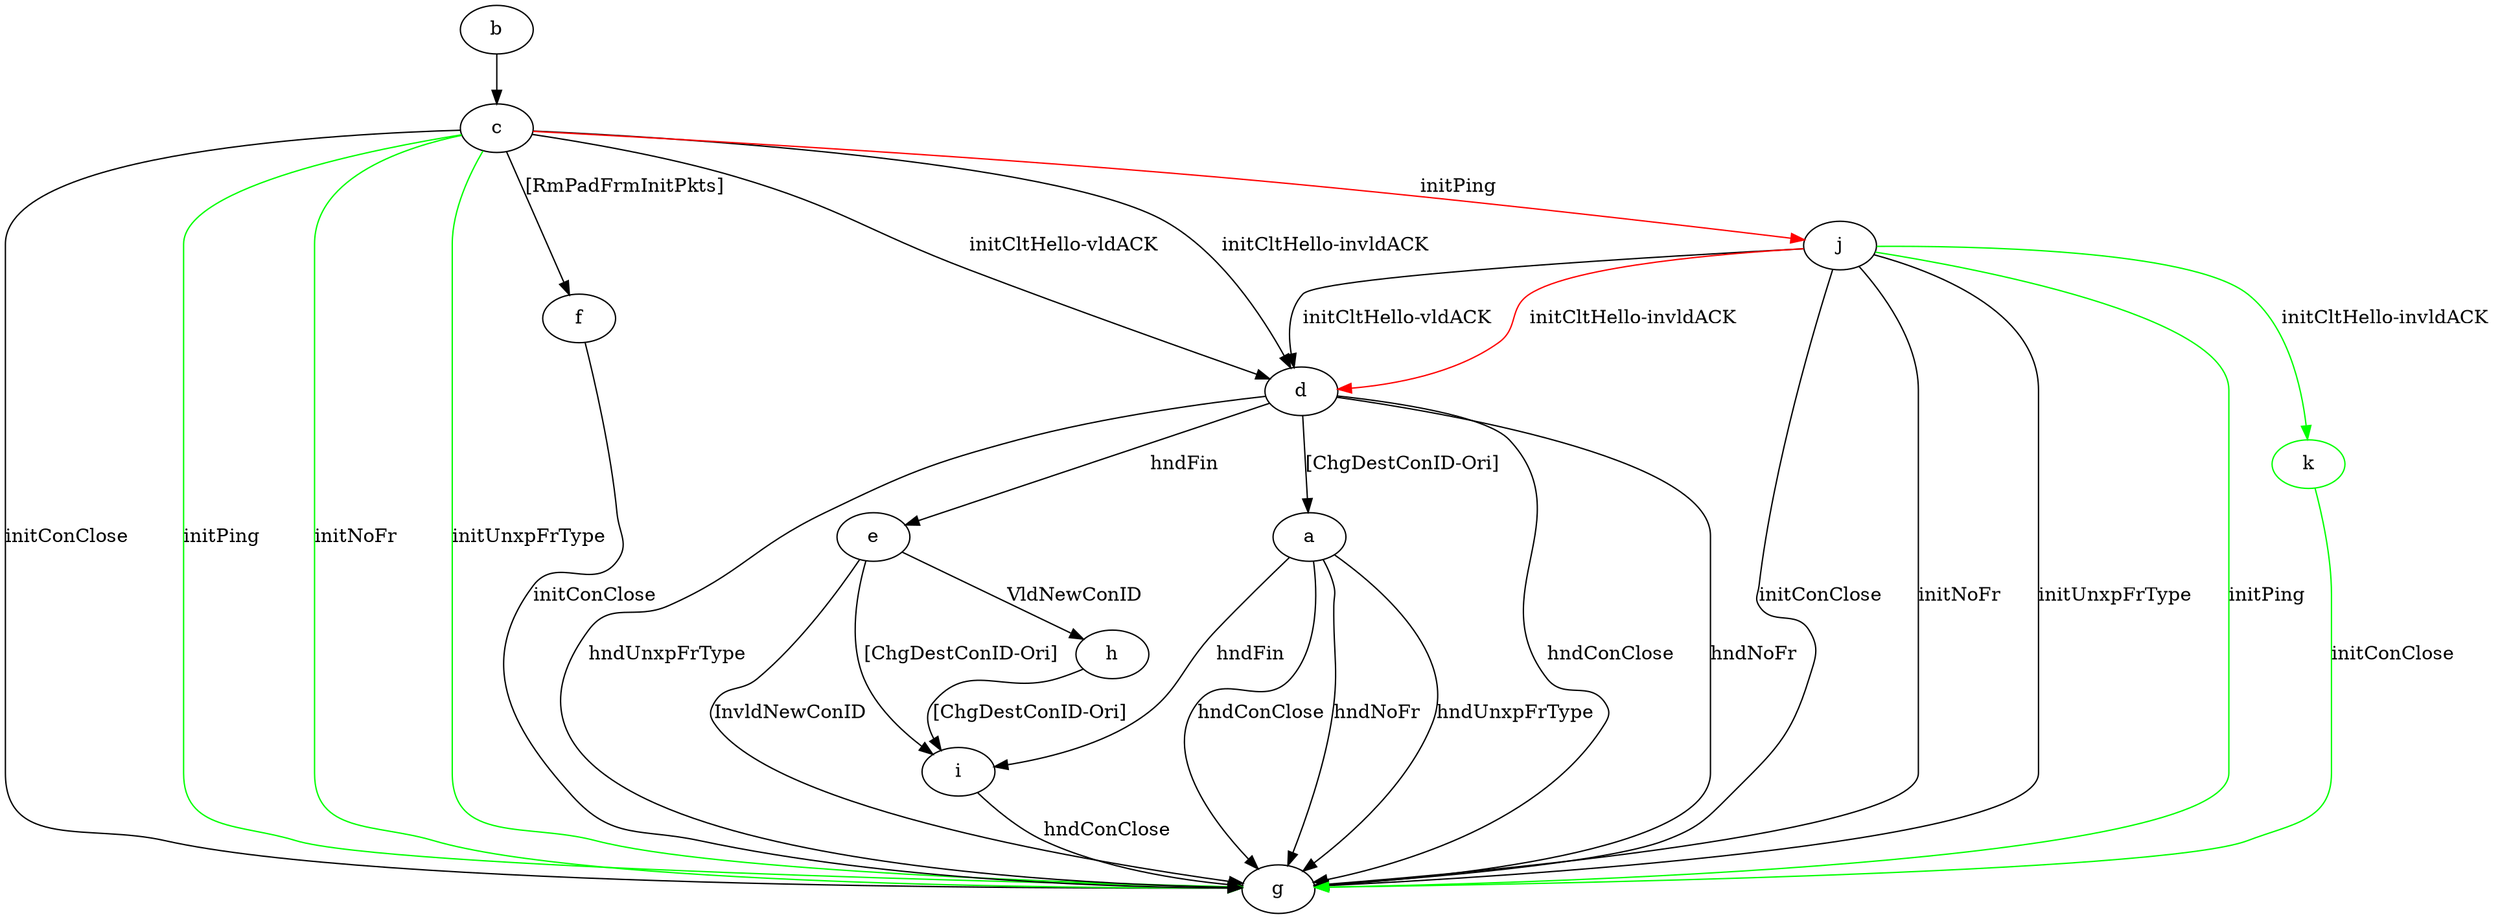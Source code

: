 digraph "" {
	a -> g	[key=0,
		label="hndConClose "];
	a -> g	[key=1,
		label="hndNoFr "];
	a -> g	[key=2,
		label="hndUnxpFrType "];
	a -> i	[key=0,
		label="hndFin "];
	b -> c	[key=0];
	c -> d	[key=0,
		label="initCltHello-vldACK "];
	c -> d	[key=1,
		label="initCltHello-invldACK "];
	c -> f	[key=0,
		label="[RmPadFrmInitPkts] "];
	c -> g	[key=0,
		label="initConClose "];
	c -> g	[key=1,
		color=green,
		label="initPing "];
	c -> g	[key=2,
		color=green,
		label="initNoFr "];
	c -> g	[key=3,
		color=green,
		label="initUnxpFrType "];
	c -> j	[key=0,
		color=red,
		label="initPing "];
	d -> a	[key=0,
		label="[ChgDestConID-Ori] "];
	d -> e	[key=0,
		label="hndFin "];
	d -> g	[key=0,
		label="hndConClose "];
	d -> g	[key=1,
		label="hndNoFr "];
	d -> g	[key=2,
		label="hndUnxpFrType "];
	e -> g	[key=0,
		label="InvldNewConID "];
	e -> h	[key=0,
		label="VldNewConID "];
	e -> i	[key=0,
		label="[ChgDestConID-Ori] "];
	f -> g	[key=0,
		label="initConClose "];
	h -> i	[key=0,
		label="[ChgDestConID-Ori] "];
	i -> g	[key=0,
		label="hndConClose "];
	j -> d	[key=0,
		label="initCltHello-vldACK "];
	j -> d	[key=1,
		color=red,
		label="initCltHello-invldACK "];
	j -> g	[key=0,
		label="initConClose "];
	j -> g	[key=1,
		label="initNoFr "];
	j -> g	[key=2,
		label="initUnxpFrType "];
	j -> g	[key=3,
		color=green,
		label="initPing "];
	k	[color=green];
	j -> k	[key=0,
		color=green,
		label="initCltHello-invldACK "];
	k -> g	[key=0,
		color=green,
		label="initConClose "];
}
